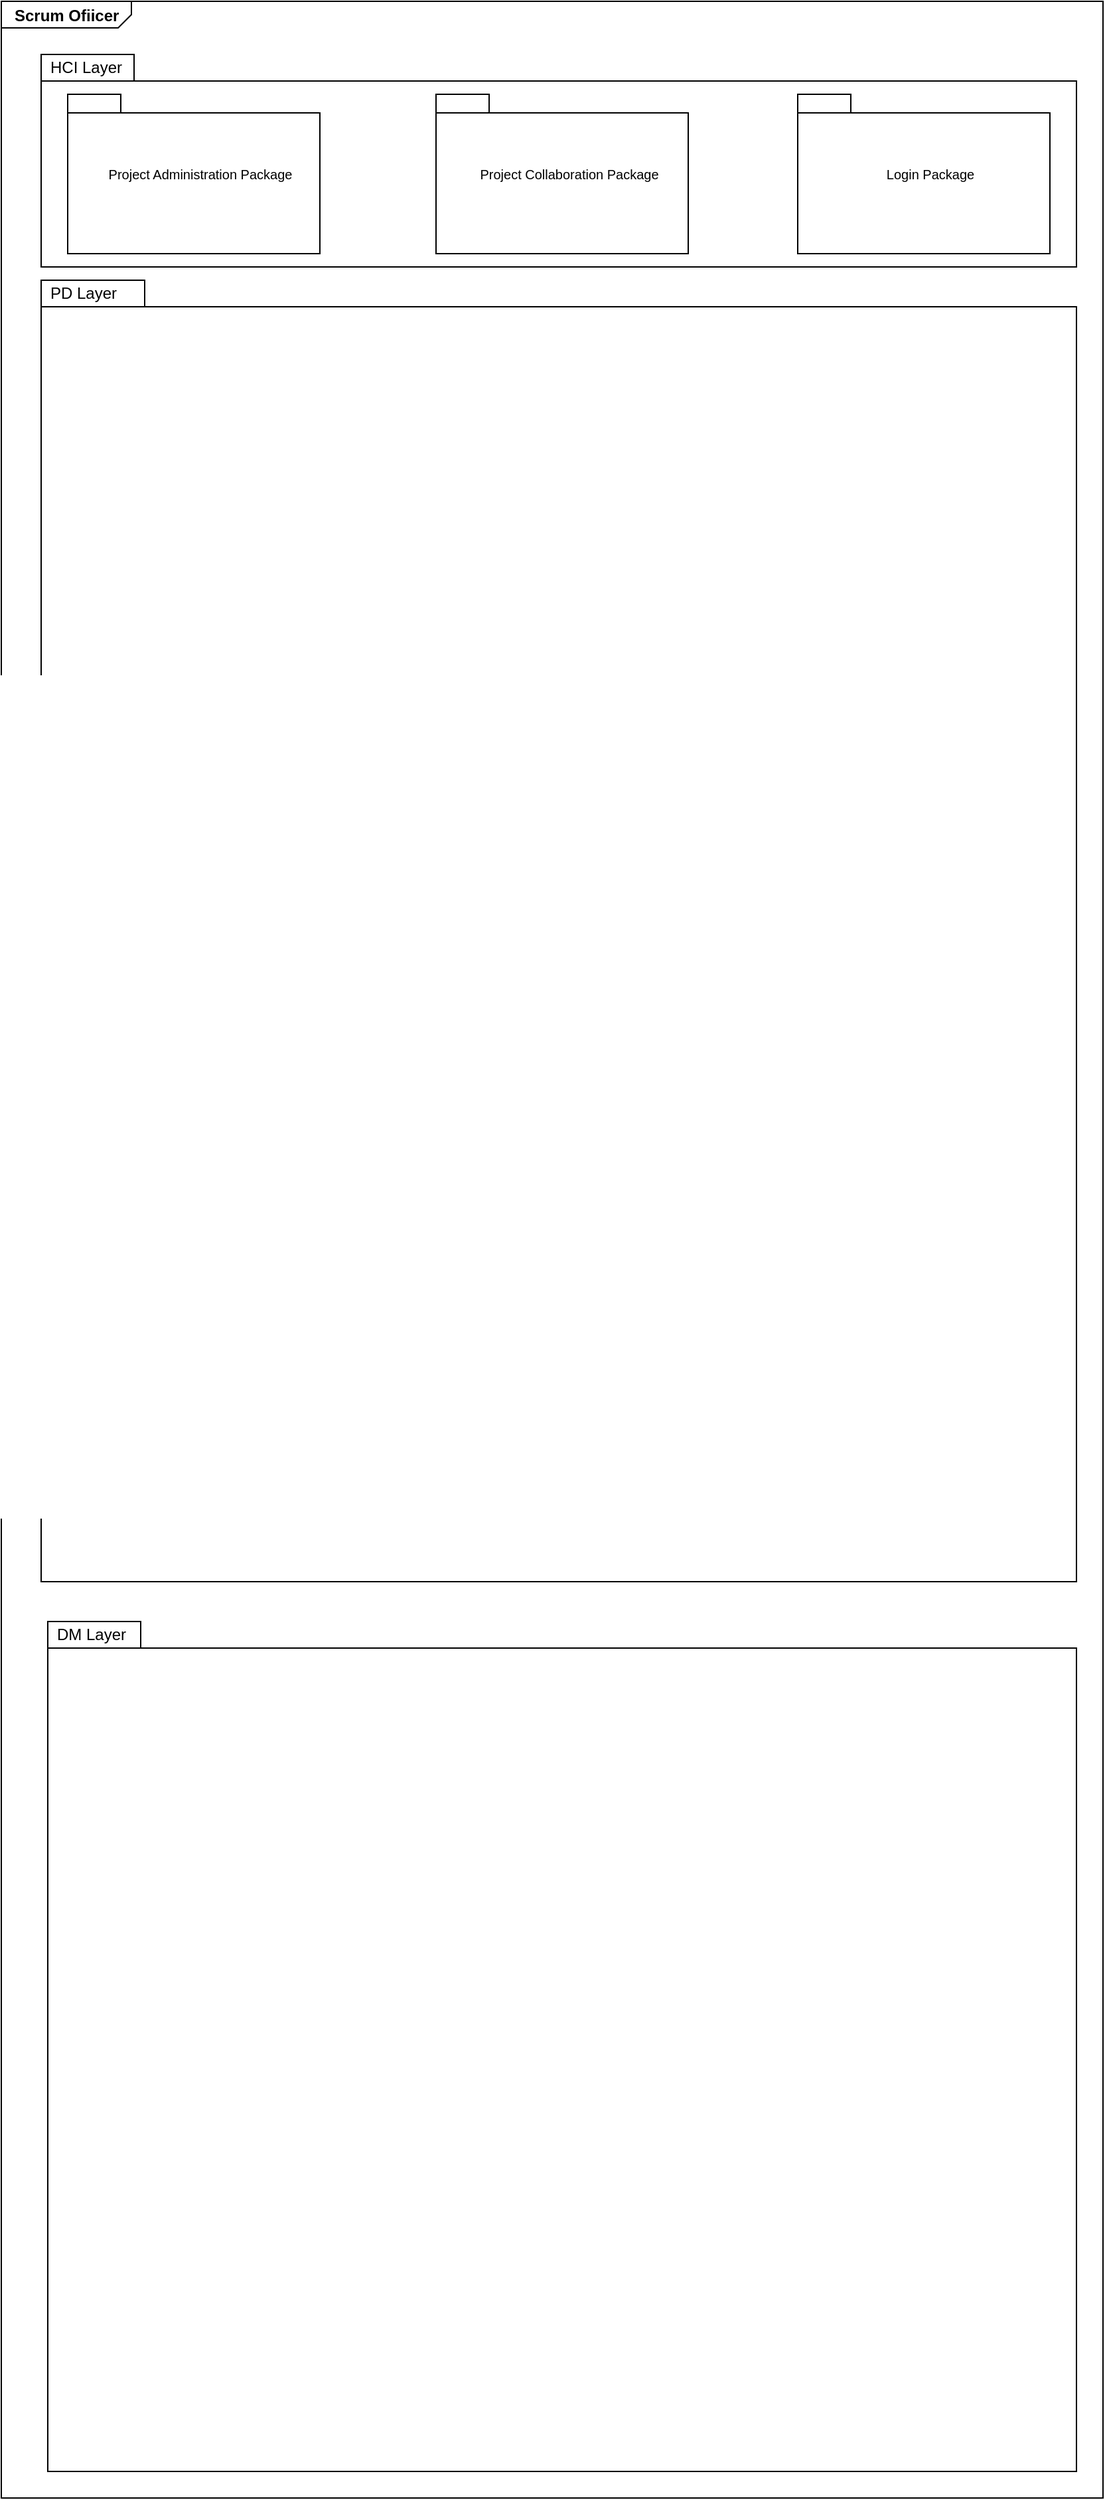<mxfile version="10.8.9" type="github"><diagram id="88sgnRYUM04agKE_pXKT" name="Page-1"><mxGraphModel dx="961" dy="549" grid="1" gridSize="10" guides="1" tooltips="1" connect="1" arrows="1" fold="1" page="1" pageScale="1" pageWidth="850" pageHeight="1100" math="0" shadow="0"><root><mxCell id="0"/><mxCell id="1" parent="0"/><mxCell id="eKkCLXQd11rvq0HAGJIM-1" value="&lt;p style=&quot;margin: 0px ; margin-top: 4px ; margin-left: 10px ; text-align: left&quot;&gt;&lt;b&gt;Scrum Ofiice&lt;/b&gt;&lt;b&gt;r&lt;/b&gt;&lt;/p&gt;" style="html=1;shape=mxgraph.sysml.package;xSize=90;align=left;spacingLeft=10;overflow=fill;strokeWidth=1;recursiveResize=0;labelX=98;" vertex="1" parent="1"><mxGeometry x="10" y="10" width="830" height="1880" as="geometry"/></mxCell><mxCell id="eKkCLXQd11rvq0HAGJIM-5" value="HCI Layer" style="shape=folder;xSize=90;align=left;spacingLeft=10;align=left;verticalAlign=top;spacingLeft=5;spacingTop=-4;tabWidth=70;tabHeight=20;tabPosition=left;html=1;strokeWidth=1;recursiveResize=0;" vertex="1" parent="eKkCLXQd11rvq0HAGJIM-1"><mxGeometry x="30" y="40" width="780" height="160" as="geometry"/></mxCell><mxCell id="eKkCLXQd11rvq0HAGJIM-20" value="PD Layer" style="shape=folder;xSize=90;align=left;spacingLeft=10;align=left;verticalAlign=top;spacingLeft=5;spacingTop=-4;tabWidth=70;tabHeight=20;tabPosition=left;html=1;strokeWidth=1;recursiveResize=0;" vertex="1" parent="eKkCLXQd11rvq0HAGJIM-1"><mxGeometry x="30" y="210" width="780" height="980" as="geometry"/></mxCell><mxCell id="eKkCLXQd11rvq0HAGJIM-21" value="DM Layer" style="shape=folder;xSize=90;align=left;spacingLeft=10;align=left;verticalAlign=top;spacingLeft=5;spacingTop=-4;tabWidth=70;tabHeight=20;tabPosition=left;html=1;strokeWidth=1;recursiveResize=0;" vertex="1" parent="eKkCLXQd11rvq0HAGJIM-1"><mxGeometry x="35" y="1220" width="775" height="640" as="geometry"/></mxCell><mxCell id="eKkCLXQd11rvq0HAGJIM-16" value="Project Administration Package" style="strokeColor=inherit;fillColor=inherit;gradientColor=inherit;shape=folder;spacingLeft=10;tabWidth=40;tabHeight=14;tabPosition=left;fontSize=10;html=1;whiteSpace=wrap;" vertex="1" parent="eKkCLXQd11rvq0HAGJIM-1"><mxGeometry x="50" y="70" width="190" height="120" as="geometry"/></mxCell><mxCell id="eKkCLXQd11rvq0HAGJIM-17" value="Project Collaboration Package" style="strokeColor=inherit;fillColor=inherit;gradientColor=inherit;shape=folder;spacingLeft=10;tabWidth=40;tabHeight=14;tabPosition=left;fontSize=10;html=1;whiteSpace=wrap;" vertex="1" parent="eKkCLXQd11rvq0HAGJIM-1"><mxGeometry x="327.5" y="70" width="190" height="120" as="geometry"/></mxCell><mxCell id="eKkCLXQd11rvq0HAGJIM-19" value="Login Package" style="strokeColor=inherit;fillColor=inherit;gradientColor=inherit;shape=folder;spacingLeft=10;tabWidth=40;tabHeight=14;tabPosition=left;fontSize=10;html=1;whiteSpace=wrap;" vertex="1" parent="eKkCLXQd11rvq0HAGJIM-1"><mxGeometry x="600" y="70" width="190" height="120" as="geometry"/></mxCell></root></mxGraphModel></diagram></mxfile>